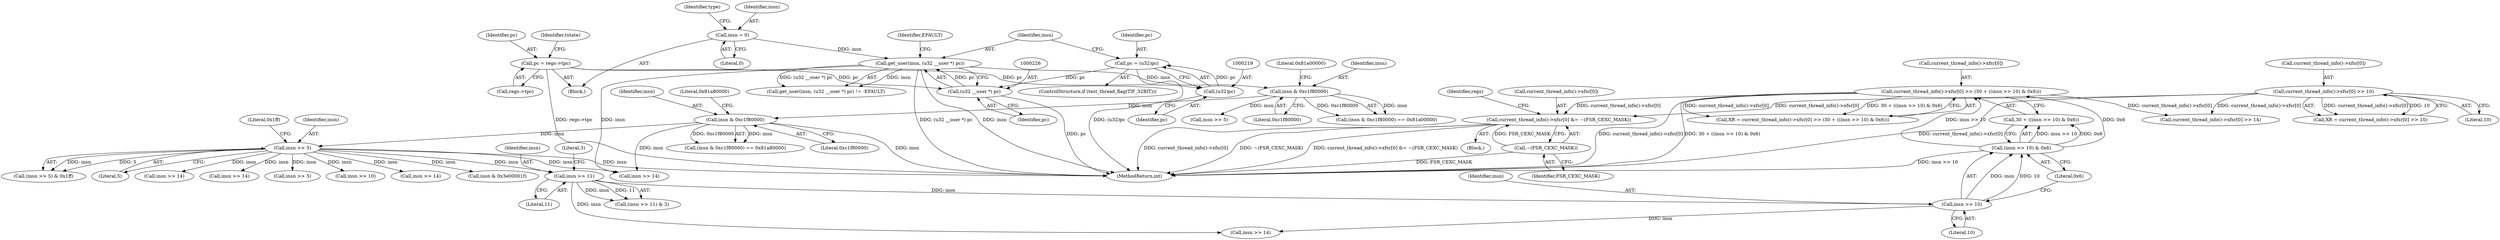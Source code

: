 digraph "0_linux_a8b0ca17b80e92faab46ee7179ba9e99ccb61233_42@API" {
"1000970" [label="(Call,current_thread_info()->xfsr[0] &= ~(FSR_CEXC_MASK))"];
"1000609" [label="(Call,current_thread_info()->xfsr[0] >> 10)"];
"1000619" [label="(Call,current_thread_info()->xfsr[0] >> (30 + ((insn >> 10) & 0x6)))"];
"1000627" [label="(Call,(insn >> 10) & 0x6)"];
"1000628" [label="(Call,insn >> 10)"];
"1000603" [label="(Call,insn >> 11)"];
"1000571" [label="(Call,insn >> 5)"];
"1000561" [label="(Call,insn & 0xc1f80000)"];
"1000233" [label="(Call,insn & 0xc1f80000)"];
"1000223" [label="(Call,get_user(insn, (u32 __user *) pc))"];
"1000166" [label="(Call,insn = 0)"];
"1000225" [label="(Call,(u32 __user *) pc)"];
"1000216" [label="(Call,pc = (u32)pc)"];
"1000218" [label="(Call,(u32)pc)"];
"1000154" [label="(Call,pc = regs->tpc)"];
"1000976" [label="(Call,~(FSR_CEXC_MASK))"];
"1000570" [label="(Call,(insn >> 5) & 0x1ff)"];
"1000605" [label="(Literal,11)"];
"1000560" [label="(Call,(insn & 0xc1f80000) == 0x81a80000)"];
"1000224" [label="(Identifier,insn)"];
"1000227" [label="(Identifier,pc)"];
"1000161" [label="(Identifier,tstate)"];
"1000969" [label="(Block,)"];
"1000629" [label="(Identifier,insn)"];
"1001056" [label="(Call,insn >> 14)"];
"1000610" [label="(Call,current_thread_info()->xfsr[0])"];
"1000564" [label="(Literal,0x81a80000)"];
"1000156" [label="(Call,regs->tpc)"];
"1001895" [label="(MethodReturn,int)"];
"1000220" [label="(Identifier,pc)"];
"1000168" [label="(Literal,0)"];
"1000573" [label="(Literal,5)"];
"1000218" [label="(Call,(u32)pc)"];
"1000627" [label="(Call,(insn >> 10) & 0x6)"];
"1001031" [label="(Call,current_thread_info()->xfsr[0] >> 14)"];
"1000152" [label="(Block,)"];
"1000166" [label="(Call,insn = 0)"];
"1000155" [label="(Identifier,pc)"];
"1000625" [label="(Call,30 + ((insn >> 10) & 0x6))"];
"1000712" [label="(Call,insn >> 14)"];
"1000980" [label="(Identifier,regs)"];
"1000640" [label="(Call,insn >> 14)"];
"1000825" [label="(Call,insn >> 14)"];
"1000731" [label="(Call,insn >> 5)"];
"1000970" [label="(Call,current_thread_info()->xfsr[0] &= ~(FSR_CEXC_MASK))"];
"1000630" [label="(Literal,10)"];
"1000604" [label="(Identifier,insn)"];
"1000606" [label="(Literal,3)"];
"1000240" [label="(Call,insn >> 5)"];
"1000234" [label="(Identifier,insn)"];
"1000171" [label="(Identifier,type)"];
"1000217" [label="(Identifier,pc)"];
"1000609" [label="(Call,current_thread_info()->xfsr[0] >> 10)"];
"1000620" [label="(Call,current_thread_info()->xfsr[0])"];
"1000615" [label="(Literal,10)"];
"1000229" [label="(Identifier,EFAULT)"];
"1000236" [label="(Literal,0x81a00000)"];
"1000571" [label="(Call,insn >> 5)"];
"1000213" [label="(ControlStructure,if (test_thread_flag(TIF_32BIT)))"];
"1000233" [label="(Call,insn & 0xc1f80000)"];
"1000619" [label="(Call,current_thread_info()->xfsr[0] >> (30 + ((insn >> 10) & 0x6)))"];
"1000235" [label="(Literal,0xc1f80000)"];
"1000976" [label="(Call,~(FSR_CEXC_MASK))"];
"1000607" [label="(Call,XR = current_thread_info()->xfsr[0] >> 10)"];
"1000223" [label="(Call,get_user(insn, (u32 __user *) pc))"];
"1000232" [label="(Call,(insn & 0xc1f80000) == 0x81a00000)"];
"1000631" [label="(Literal,0x6)"];
"1000154" [label="(Call,pc = regs->tpc)"];
"1000617" [label="(Call,XR = current_thread_info()->xfsr[0] >> (30 + ((insn >> 10) & 0x6)))"];
"1000574" [label="(Literal,0x1ff)"];
"1000561" [label="(Call,insn & 0xc1f80000)"];
"1000572" [label="(Identifier,insn)"];
"1000225" [label="(Call,(u32 __user *) pc)"];
"1000216" [label="(Call,pc = (u32)pc)"];
"1000977" [label="(Identifier,FSR_CEXC_MASK)"];
"1000957" [label="(Call,insn >> 10)"];
"1000563" [label="(Literal,0xc1f80000)"];
"1000602" [label="(Call,(insn >> 11) & 3)"];
"1000842" [label="(Call,insn >> 14)"];
"1001001" [label="(Call,insn & 0x3e00001f)"];
"1000628" [label="(Call,insn >> 10)"];
"1000562" [label="(Identifier,insn)"];
"1000222" [label="(Call,get_user(insn, (u32 __user *) pc) != -EFAULT)"];
"1000971" [label="(Call,current_thread_info()->xfsr[0])"];
"1000167" [label="(Identifier,insn)"];
"1000603" [label="(Call,insn >> 11)"];
"1000970" -> "1000969"  [label="AST: "];
"1000970" -> "1000976"  [label="CFG: "];
"1000971" -> "1000970"  [label="AST: "];
"1000976" -> "1000970"  [label="AST: "];
"1000980" -> "1000970"  [label="CFG: "];
"1000970" -> "1001895"  [label="DDG: current_thread_info()->xfsr[0]"];
"1000970" -> "1001895"  [label="DDG: ~(FSR_CEXC_MASK)"];
"1000970" -> "1001895"  [label="DDG: current_thread_info()->xfsr[0] &= ~(FSR_CEXC_MASK)"];
"1000609" -> "1000970"  [label="DDG: current_thread_info()->xfsr[0]"];
"1000619" -> "1000970"  [label="DDG: current_thread_info()->xfsr[0]"];
"1000976" -> "1000970"  [label="DDG: FSR_CEXC_MASK"];
"1000609" -> "1000607"  [label="AST: "];
"1000609" -> "1000615"  [label="CFG: "];
"1000610" -> "1000609"  [label="AST: "];
"1000615" -> "1000609"  [label="AST: "];
"1000607" -> "1000609"  [label="CFG: "];
"1000609" -> "1001895"  [label="DDG: current_thread_info()->xfsr[0]"];
"1000609" -> "1000607"  [label="DDG: current_thread_info()->xfsr[0]"];
"1000609" -> "1000607"  [label="DDG: 10"];
"1000609" -> "1001031"  [label="DDG: current_thread_info()->xfsr[0]"];
"1000619" -> "1000617"  [label="AST: "];
"1000619" -> "1000625"  [label="CFG: "];
"1000620" -> "1000619"  [label="AST: "];
"1000625" -> "1000619"  [label="AST: "];
"1000617" -> "1000619"  [label="CFG: "];
"1000619" -> "1001895"  [label="DDG: 30 + ((insn >> 10) & 0x6)"];
"1000619" -> "1001895"  [label="DDG: current_thread_info()->xfsr[0]"];
"1000619" -> "1000617"  [label="DDG: current_thread_info()->xfsr[0]"];
"1000619" -> "1000617"  [label="DDG: 30 + ((insn >> 10) & 0x6)"];
"1000627" -> "1000619"  [label="DDG: insn >> 10"];
"1000627" -> "1000619"  [label="DDG: 0x6"];
"1000619" -> "1001031"  [label="DDG: current_thread_info()->xfsr[0]"];
"1000627" -> "1000625"  [label="AST: "];
"1000627" -> "1000631"  [label="CFG: "];
"1000628" -> "1000627"  [label="AST: "];
"1000631" -> "1000627"  [label="AST: "];
"1000625" -> "1000627"  [label="CFG: "];
"1000627" -> "1001895"  [label="DDG: insn >> 10"];
"1000627" -> "1000625"  [label="DDG: insn >> 10"];
"1000627" -> "1000625"  [label="DDG: 0x6"];
"1000628" -> "1000627"  [label="DDG: insn"];
"1000628" -> "1000627"  [label="DDG: 10"];
"1000628" -> "1000630"  [label="CFG: "];
"1000629" -> "1000628"  [label="AST: "];
"1000630" -> "1000628"  [label="AST: "];
"1000631" -> "1000628"  [label="CFG: "];
"1000603" -> "1000628"  [label="DDG: insn"];
"1000628" -> "1000640"  [label="DDG: insn"];
"1000603" -> "1000602"  [label="AST: "];
"1000603" -> "1000605"  [label="CFG: "];
"1000604" -> "1000603"  [label="AST: "];
"1000605" -> "1000603"  [label="AST: "];
"1000606" -> "1000603"  [label="CFG: "];
"1000603" -> "1000602"  [label="DDG: insn"];
"1000603" -> "1000602"  [label="DDG: 11"];
"1000571" -> "1000603"  [label="DDG: insn"];
"1000603" -> "1000640"  [label="DDG: insn"];
"1000571" -> "1000570"  [label="AST: "];
"1000571" -> "1000573"  [label="CFG: "];
"1000572" -> "1000571"  [label="AST: "];
"1000573" -> "1000571"  [label="AST: "];
"1000574" -> "1000571"  [label="CFG: "];
"1000571" -> "1001895"  [label="DDG: insn"];
"1000571" -> "1000570"  [label="DDG: insn"];
"1000571" -> "1000570"  [label="DDG: 5"];
"1000561" -> "1000571"  [label="DDG: insn"];
"1000571" -> "1000712"  [label="DDG: insn"];
"1000571" -> "1000731"  [label="DDG: insn"];
"1000571" -> "1000825"  [label="DDG: insn"];
"1000571" -> "1000842"  [label="DDG: insn"];
"1000571" -> "1000957"  [label="DDG: insn"];
"1000571" -> "1001001"  [label="DDG: insn"];
"1000571" -> "1001056"  [label="DDG: insn"];
"1000561" -> "1000560"  [label="AST: "];
"1000561" -> "1000563"  [label="CFG: "];
"1000562" -> "1000561"  [label="AST: "];
"1000563" -> "1000561"  [label="AST: "];
"1000564" -> "1000561"  [label="CFG: "];
"1000561" -> "1001895"  [label="DDG: insn"];
"1000561" -> "1000560"  [label="DDG: insn"];
"1000561" -> "1000560"  [label="DDG: 0xc1f80000"];
"1000233" -> "1000561"  [label="DDG: insn"];
"1000561" -> "1001056"  [label="DDG: insn"];
"1000233" -> "1000232"  [label="AST: "];
"1000233" -> "1000235"  [label="CFG: "];
"1000234" -> "1000233"  [label="AST: "];
"1000235" -> "1000233"  [label="AST: "];
"1000236" -> "1000233"  [label="CFG: "];
"1000233" -> "1000232"  [label="DDG: insn"];
"1000233" -> "1000232"  [label="DDG: 0xc1f80000"];
"1000223" -> "1000233"  [label="DDG: insn"];
"1000233" -> "1000240"  [label="DDG: insn"];
"1000223" -> "1000222"  [label="AST: "];
"1000223" -> "1000225"  [label="CFG: "];
"1000224" -> "1000223"  [label="AST: "];
"1000225" -> "1000223"  [label="AST: "];
"1000229" -> "1000223"  [label="CFG: "];
"1000223" -> "1001895"  [label="DDG: (u32 __user *) pc"];
"1000223" -> "1001895"  [label="DDG: insn"];
"1000223" -> "1000222"  [label="DDG: insn"];
"1000223" -> "1000222"  [label="DDG: (u32 __user *) pc"];
"1000166" -> "1000223"  [label="DDG: insn"];
"1000225" -> "1000223"  [label="DDG: pc"];
"1000223" -> "1001056"  [label="DDG: insn"];
"1000166" -> "1000152"  [label="AST: "];
"1000166" -> "1000168"  [label="CFG: "];
"1000167" -> "1000166"  [label="AST: "];
"1000168" -> "1000166"  [label="AST: "];
"1000171" -> "1000166"  [label="CFG: "];
"1000225" -> "1000227"  [label="CFG: "];
"1000226" -> "1000225"  [label="AST: "];
"1000227" -> "1000225"  [label="AST: "];
"1000225" -> "1001895"  [label="DDG: pc"];
"1000216" -> "1000225"  [label="DDG: pc"];
"1000154" -> "1000225"  [label="DDG: pc"];
"1000216" -> "1000213"  [label="AST: "];
"1000216" -> "1000218"  [label="CFG: "];
"1000217" -> "1000216"  [label="AST: "];
"1000218" -> "1000216"  [label="AST: "];
"1000224" -> "1000216"  [label="CFG: "];
"1000216" -> "1001895"  [label="DDG: (u32)pc"];
"1000218" -> "1000216"  [label="DDG: pc"];
"1000218" -> "1000220"  [label="CFG: "];
"1000219" -> "1000218"  [label="AST: "];
"1000220" -> "1000218"  [label="AST: "];
"1000154" -> "1000218"  [label="DDG: pc"];
"1000154" -> "1000152"  [label="AST: "];
"1000154" -> "1000156"  [label="CFG: "];
"1000155" -> "1000154"  [label="AST: "];
"1000156" -> "1000154"  [label="AST: "];
"1000161" -> "1000154"  [label="CFG: "];
"1000154" -> "1001895"  [label="DDG: regs->tpc"];
"1000976" -> "1000977"  [label="CFG: "];
"1000977" -> "1000976"  [label="AST: "];
"1000976" -> "1001895"  [label="DDG: FSR_CEXC_MASK"];
}
